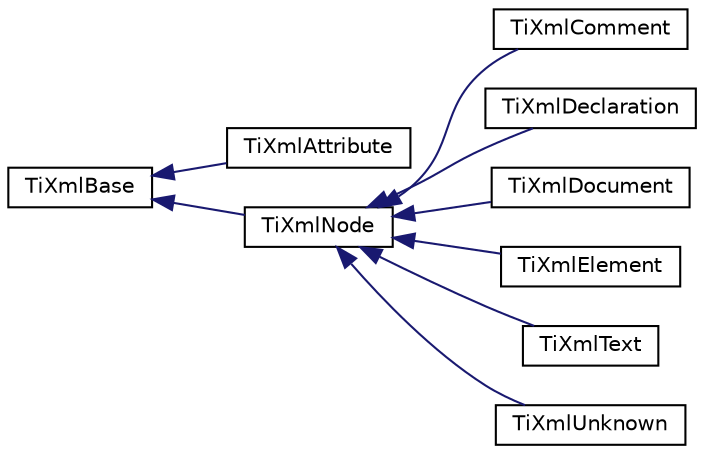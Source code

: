 digraph "Graphical Class Hierarchy"
{
  edge [fontname="Helvetica",fontsize="10",labelfontname="Helvetica",labelfontsize="10"];
  node [fontname="Helvetica",fontsize="10",shape=record];
  rankdir="LR";
  Node1 [label="TiXmlBase",height=0.2,width=0.4,color="black", fillcolor="white", style="filled",URL="$dc/d52/class_ti_xml_base.html",tooltip="Part of the tinyxml library. "];
  Node1 -> Node2 [dir="back",color="midnightblue",fontsize="10",style="solid",fontname="Helvetica"];
  Node2 [label="TiXmlAttribute",height=0.2,width=0.4,color="black", fillcolor="white", style="filled",URL="$d7/d61/class_ti_xml_attribute.html",tooltip="Part of the tinyxml library. "];
  Node1 -> Node3 [dir="back",color="midnightblue",fontsize="10",style="solid",fontname="Helvetica"];
  Node3 [label="TiXmlNode",height=0.2,width=0.4,color="black", fillcolor="white", style="filled",URL="$d9/dca/class_ti_xml_node.html",tooltip="Part of the tinyxml library. "];
  Node3 -> Node4 [dir="back",color="midnightblue",fontsize="10",style="solid",fontname="Helvetica"];
  Node4 [label="TiXmlComment",height=0.2,width=0.4,color="black", fillcolor="white", style="filled",URL="$dd/d57/class_ti_xml_comment.html",tooltip="Part of the tinyxml library. "];
  Node3 -> Node5 [dir="back",color="midnightblue",fontsize="10",style="solid",fontname="Helvetica"];
  Node5 [label="TiXmlDeclaration",height=0.2,width=0.4,color="black", fillcolor="white", style="filled",URL="$db/d6e/class_ti_xml_declaration.html",tooltip="Part of the tinyxml library. "];
  Node3 -> Node6 [dir="back",color="midnightblue",fontsize="10",style="solid",fontname="Helvetica"];
  Node6 [label="TiXmlDocument",height=0.2,width=0.4,color="black", fillcolor="white", style="filled",URL="$d6/d2e/class_ti_xml_document.html",tooltip="Part of the tinyxml library. "];
  Node3 -> Node7 [dir="back",color="midnightblue",fontsize="10",style="solid",fontname="Helvetica"];
  Node7 [label="TiXmlElement",height=0.2,width=0.4,color="black", fillcolor="white", style="filled",URL="$d7/d49/class_ti_xml_element.html",tooltip="Part of the tinyxml library. "];
  Node3 -> Node8 [dir="back",color="midnightblue",fontsize="10",style="solid",fontname="Helvetica"];
  Node8 [label="TiXmlText",height=0.2,width=0.4,color="black", fillcolor="white", style="filled",URL="$da/d2b/class_ti_xml_text.html",tooltip="Part of the tinyxml library. "];
  Node3 -> Node9 [dir="back",color="midnightblue",fontsize="10",style="solid",fontname="Helvetica"];
  Node9 [label="TiXmlUnknown",height=0.2,width=0.4,color="black", fillcolor="white", style="filled",URL="$db/dd4/class_ti_xml_unknown.html",tooltip="Part of the tinyxml library. "];
}
